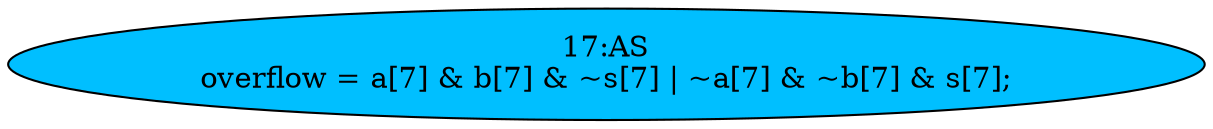 strict digraph "" {
	node [label="\N"];
	"17:AS"	[ast="<pyverilog.vparser.ast.Assign object at 0x7f3ca2d58410>",
		def_var="['overflow']",
		fillcolor=deepskyblue,
		label="17:AS
overflow = a[7] & b[7] & ~s[7] | ~a[7] & ~b[7] & s[7];",
		statements="[]",
		style=filled,
		typ=Assign,
		use_var="['a', 'b', 's', 'a', 'b', 's']"];
}

